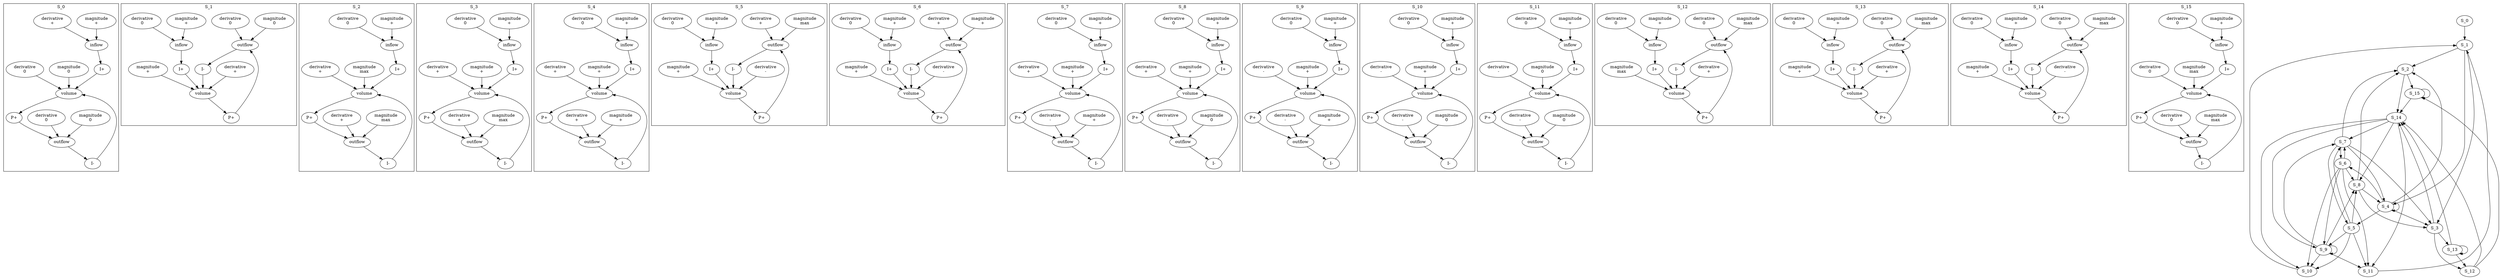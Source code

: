 digraph {
	subgraph "cluster_inflow++outflow00volume00" {
		1 [label=inflow]
		2 [label="magnitude
+"]
		3 [label="derivative
+"]
		2 -> 1
		3 -> 1
		4 [label=volume]
		5 [label="magnitude
0"]
		6 [label="derivative
0"]
		5 -> 4
		6 -> 4
		7 [label=outflow]
		8 [label="magnitude
0"]
		9 [label="derivative
0"]
		8 -> 7
		9 -> 7
		10 [label="I+"]
		1 -> 10
		10 -> 4
		11 [label="I-"]
		7 -> 11
		11 -> 4
		12 [label="P+"]
		4 -> 12
		12 -> 7
		label=S_0
	}
	subgraph "cluster_inflow+0outflow00volume++" {
		13 [label=outflow]
		14 [label="magnitude
0"]
		15 [label="derivative
0"]
		14 -> 13
		15 -> 13
		16 [label=volume]
		17 [label="magnitude
+"]
		18 [label="derivative
+"]
		17 -> 16
		18 -> 16
		19 [label=inflow]
		20 [label="magnitude
+"]
		21 [label="derivative
0"]
		20 -> 19
		21 -> 19
		22 [label="I+"]
		19 -> 22
		22 -> 16
		23 [label="I-"]
		13 -> 23
		23 -> 16
		24 [label="P+"]
		16 -> 24
		24 -> 13
		label=S_1
	}
	subgraph "cluster_inflow+0outflowmax+volumemax+" {
		25 [label=inflow]
		26 [label="magnitude
+"]
		27 [label="derivative
0"]
		26 -> 25
		27 -> 25
		28 [label=volume]
		29 [label="magnitude
max"]
		30 [label="derivative
+"]
		29 -> 28
		30 -> 28
		31 [label=outflow]
		32 [label="magnitude
max"]
		33 [label="derivative
+"]
		32 -> 31
		33 -> 31
		34 [label="I+"]
		25 -> 34
		34 -> 28
		35 [label="I-"]
		31 -> 35
		35 -> 28
		36 [label="P+"]
		28 -> 36
		36 -> 31
		label=S_2
	}
	subgraph "cluster_inflow+0outflowmax+volume++" {
		37 [label=inflow]
		38 [label="magnitude
+"]
		39 [label="derivative
0"]
		38 -> 37
		39 -> 37
		40 [label=volume]
		41 [label="magnitude
+"]
		42 [label="derivative
+"]
		41 -> 40
		42 -> 40
		43 [label=outflow]
		44 [label="magnitude
max"]
		45 [label="derivative
+"]
		44 -> 43
		45 -> 43
		46 [label="I+"]
		37 -> 46
		46 -> 40
		47 [label="I-"]
		43 -> 47
		47 -> 40
		48 [label="P+"]
		40 -> 48
		48 -> 43
		label=S_3
	}
	subgraph "cluster_inflow+0outflow++volume++" {
		49 [label=inflow]
		50 [label="magnitude
+"]
		51 [label="derivative
0"]
		50 -> 49
		51 -> 49
		52 [label=volume]
		53 [label="magnitude
+"]
		54 [label="derivative
+"]
		53 -> 52
		54 -> 52
		55 [label=outflow]
		56 [label="magnitude
+"]
		57 [label="derivative
+"]
		56 -> 55
		57 -> 55
		58 [label="I+"]
		49 -> 58
		58 -> 52
		59 [label="I-"]
		55 -> 59
		59 -> 52
		60 [label="P+"]
		52 -> 60
		60 -> 55
		label=S_4
	}
	subgraph "cluster_inflow+0outflowmax+volume+-" {
		61 [label=outflow]
		62 [label="magnitude
max"]
		63 [label="derivative
+"]
		62 -> 61
		63 -> 61
		64 [label=volume]
		65 [label="magnitude
+"]
		66 [label="derivative
-"]
		65 -> 64
		66 -> 64
		67 [label=inflow]
		68 [label="magnitude
+"]
		69 [label="derivative
0"]
		68 -> 67
		69 -> 67
		70 [label="I+"]
		67 -> 70
		70 -> 64
		71 [label="I-"]
		61 -> 71
		71 -> 64
		72 [label="P+"]
		64 -> 72
		72 -> 61
		label=S_5
	}
	subgraph "cluster_inflow+0outflow++volume+-" {
		73 [label=outflow]
		74 [label="magnitude
+"]
		75 [label="derivative
+"]
		74 -> 73
		75 -> 73
		76 [label=volume]
		77 [label="magnitude
+"]
		78 [label="derivative
-"]
		77 -> 76
		78 -> 76
		79 [label=inflow]
		80 [label="magnitude
+"]
		81 [label="derivative
0"]
		80 -> 79
		81 -> 79
		82 [label="I+"]
		79 -> 82
		82 -> 76
		83 [label="I-"]
		73 -> 83
		83 -> 76
		84 [label="P+"]
		76 -> 84
		84 -> 73
		label=S_6
	}
	subgraph "cluster_inflow+0outflow+-volume++" {
		85 [label=inflow]
		86 [label="magnitude
+"]
		87 [label="derivative
0"]
		86 -> 85
		87 -> 85
		88 [label=volume]
		89 [label="magnitude
+"]
		90 [label="derivative
+"]
		89 -> 88
		90 -> 88
		91 [label=outflow]
		92 [label="magnitude
+"]
		93 [label="derivative
-"]
		92 -> 91
		93 -> 91
		94 [label="I+"]
		85 -> 94
		94 -> 88
		95 [label="I-"]
		91 -> 95
		95 -> 88
		96 [label="P+"]
		88 -> 96
		96 -> 91
		label=S_7
	}
	subgraph "cluster_inflow+0outflow0-volume++" {
		97 [label=inflow]
		98 [label="magnitude
+"]
		99 [label="derivative
0"]
		98 -> 97
		99 -> 97
		100 [label=volume]
		101 [label="magnitude
+"]
		102 [label="derivative
+"]
		101 -> 100
		102 -> 100
		103 [label=outflow]
		104 [label="magnitude
0"]
		105 [label="derivative
-"]
		104 -> 103
		105 -> 103
		106 [label="I+"]
		97 -> 106
		106 -> 100
		107 [label="I-"]
		103 -> 107
		107 -> 100
		108 [label="P+"]
		100 -> 108
		108 -> 103
		label=S_8
	}
	subgraph "cluster_inflow+0outflow+-volume+-" {
		109 [label=inflow]
		110 [label="magnitude
+"]
		111 [label="derivative
0"]
		110 -> 109
		111 -> 109
		112 [label=volume]
		113 [label="magnitude
+"]
		114 [label="derivative
-"]
		113 -> 112
		114 -> 112
		115 [label=outflow]
		116 [label="magnitude
+"]
		117 [label="derivative
-"]
		116 -> 115
		117 -> 115
		118 [label="I+"]
		109 -> 118
		118 -> 112
		119 [label="I-"]
		115 -> 119
		119 -> 112
		120 [label="P+"]
		112 -> 120
		120 -> 115
		label=S_9
	}
	subgraph "cluster_inflow+0outflow0-volume+-" {
		121 [label=inflow]
		122 [label="magnitude
+"]
		123 [label="derivative
0"]
		122 -> 121
		123 -> 121
		124 [label=volume]
		125 [label="magnitude
+"]
		126 [label="derivative
-"]
		125 -> 124
		126 -> 124
		127 [label=outflow]
		128 [label="magnitude
0"]
		129 [label="derivative
-"]
		128 -> 127
		129 -> 127
		130 [label="I+"]
		121 -> 130
		130 -> 124
		131 [label="I-"]
		127 -> 131
		131 -> 124
		132 [label="P+"]
		124 -> 132
		132 -> 127
		label=S_10
	}
	subgraph "cluster_inflow+0outflow0-volume0-" {
		133 [label=inflow]
		134 [label="magnitude
+"]
		135 [label="derivative
0"]
		134 -> 133
		135 -> 133
		136 [label=volume]
		137 [label="magnitude
0"]
		138 [label="derivative
-"]
		137 -> 136
		138 -> 136
		139 [label=outflow]
		140 [label="magnitude
0"]
		141 [label="derivative
-"]
		140 -> 139
		141 -> 139
		142 [label="I+"]
		133 -> 142
		142 -> 136
		143 [label="I-"]
		139 -> 143
		143 -> 136
		144 [label="P+"]
		136 -> 144
		144 -> 139
		label=S_11
	}
	subgraph "cluster_inflow+0outflowmax0volumemax+" {
		145 [label=outflow]
		146 [label="magnitude
max"]
		147 [label="derivative
0"]
		146 -> 145
		147 -> 145
		148 [label=volume]
		149 [label="magnitude
max"]
		150 [label="derivative
+"]
		149 -> 148
		150 -> 148
		151 [label=inflow]
		152 [label="magnitude
+"]
		153 [label="derivative
0"]
		152 -> 151
		153 -> 151
		154 [label="I+"]
		151 -> 154
		154 -> 148
		155 [label="I-"]
		145 -> 155
		155 -> 148
		156 [label="P+"]
		148 -> 156
		156 -> 145
		label=S_12
	}
	subgraph "cluster_inflow+0outflowmax0volume++" {
		157 [label=outflow]
		158 [label="magnitude
max"]
		159 [label="derivative
0"]
		158 -> 157
		159 -> 157
		160 [label=volume]
		161 [label="magnitude
+"]
		162 [label="derivative
+"]
		161 -> 160
		162 -> 160
		163 [label=inflow]
		164 [label="magnitude
+"]
		165 [label="derivative
0"]
		164 -> 163
		165 -> 163
		166 [label="I+"]
		163 -> 166
		166 -> 160
		167 [label="I-"]
		157 -> 167
		167 -> 160
		168 [label="P+"]
		160 -> 168
		168 -> 157
		label=S_13
	}
	subgraph "cluster_inflow+0outflowmax0volume+-" {
		169 [label=outflow]
		170 [label="magnitude
max"]
		171 [label="derivative
0"]
		170 -> 169
		171 -> 169
		172 [label=volume]
		173 [label="magnitude
+"]
		174 [label="derivative
-"]
		173 -> 172
		174 -> 172
		175 [label=inflow]
		176 [label="magnitude
+"]
		177 [label="derivative
0"]
		176 -> 175
		177 -> 175
		178 [label="I+"]
		175 -> 178
		178 -> 172
		179 [label="I-"]
		169 -> 179
		179 -> 172
		180 [label="P+"]
		172 -> 180
		180 -> 169
		label=S_14
	}
	subgraph "cluster_inflow+0outflowmax0volumemax0" {
		181 [label=inflow]
		182 [label="magnitude
+"]
		183 [label="derivative
0"]
		182 -> 181
		183 -> 181
		184 [label=volume]
		185 [label="magnitude
max"]
		186 [label="derivative
0"]
		185 -> 184
		186 -> 184
		187 [label=outflow]
		188 [label="magnitude
max"]
		189 [label="derivative
0"]
		188 -> 187
		189 -> 187
		190 [label="I+"]
		181 -> 190
		190 -> 184
		191 [label="I-"]
		187 -> 191
		191 -> 184
		192 [label="P+"]
		184 -> 192
		192 -> 187
		label=S_15
	}
	S_0 -> S_1
	S_1 -> S_2
	S_1 -> S_3
	S_1 -> S_4
	S_2 -> S_15
	S_2 -> S_14
	S_3 -> S_12
	S_3 -> S_13
	S_3 -> S_14
	S_4 -> S_2
	S_4 -> S_3
	S_4 -> S_5
	S_4 -> S_4
	S_4 -> S_6
	S_5 -> S_7
	S_5 -> S_8
	S_5 -> S_9
	S_5 -> S_10
	S_5 -> S_11
	S_6 -> S_7
	S_6 -> S_8
	S_6 -> S_9
	S_6 -> S_10
	S_6 -> S_11
	S_7 -> S_2
	S_7 -> S_3
	S_7 -> S_5
	S_7 -> S_4
	S_7 -> S_6
	S_8 -> S_2
	S_8 -> S_3
	S_8 -> S_4
	S_9 -> S_7
	S_9 -> S_9
	S_9 -> S_8
	S_9 -> S_10
	S_9 -> S_11
	S_10 -> S_1
	S_11 -> S_1
	S_12 -> S_15
	S_12 -> S_14
	S_13 -> S_12
	S_13 -> S_13
	S_13 -> S_14
	S_14 -> S_7
	S_14 -> S_8
	S_14 -> S_9
	S_14 -> S_10
	S_14 -> S_11
	S_15 -> S_15
	S_15 -> S_14
}
